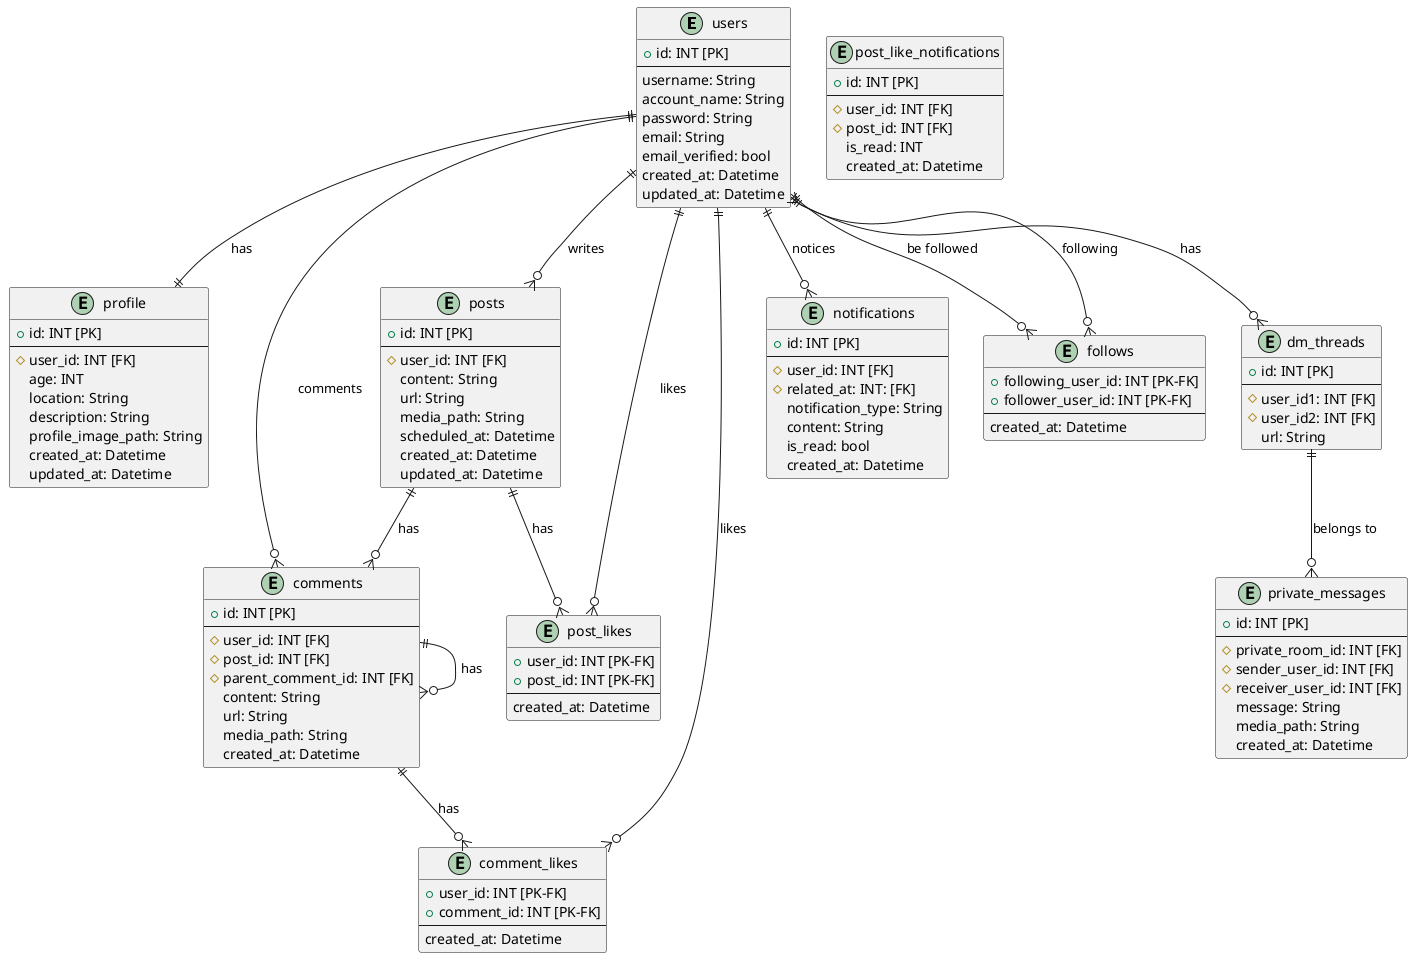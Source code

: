 @startuml er

Entity users{
    + id: INT [PK]
    --
    username: String
    account_name: String
    password: String
    email: String
    email_verified: bool
    created_at: Datetime
    updated_at: Datetime
}

Entity profile{
    + id: INT [PK]
    --
    # user_id: INT [FK]
    age: INT
    location: String
    description: String
    profile_image_path: String
    created_at: Datetime
    updated_at: Datetime
}

Entity posts{
    + id: INT [PK]
    --
    # user_id: INT [FK]
    content: String
    url: String
    media_path: String
    scheduled_at: Datetime
    created_at: Datetime
    updated_at: Datetime
}

Entity comments{
    + id: INT [PK]
    --
    # user_id: INT [FK]
    # post_id: INT [FK]
    # parent_comment_id: INT [FK]
    content: String
    url: String
    media_path: String
    created_at: Datetime
}

Entity post_likes{
    + user_id: INT [PK-FK]
    + post_id: INT [PK-FK]
    --
    created_at: Datetime
}

Entity comment_likes{
    + user_id: INT [PK-FK]
    + comment_id: INT [PK-FK]
    --
    created_at: Datetime
}

Entity notifications{
    + id: INT [PK]
    --
    # user_id: INT [FK]
    # related_at: INT: [FK]
    notification_type: String
    content: String
    is_read: bool
    created_at: Datetime
}

Entity follows{
    + following_user_id: INT [PK-FK]
    + follower_user_id: INT [PK-FK]
    --
    created_at: Datetime
}

Entity dm_threads{
    + id: INT [PK]
    --
    # user_id1: INT [FK]
    # user_id2: INT [FK]
    url: String
}

Entity private_messages{
    + id: INT [PK]
    --
    # private_room_id: INT [FK]
    # sender_user_id: INT [FK]
    # receiver_user_id: INT [FK]
    message: String
    media_path: String
    created_at: Datetime
}

Entity post_like_notifications{
    + id: INT [PK]
    --
    # user_id: INT [FK]
    # post_id: INT [FK]
    is_read: INT
    created_at: Datetime
}


users ||--o{ posts: writes
users ||--o{ comments: comments
posts ||--o{ comments: has
posts ||--o{ post_likes: has
comments ||--o{ comment_likes: has
comments ||--o{ comments: has
users ||--o{ follows: following
users ||--o{ follows: be followed
users ||--o{ notifications: notices
users ||--o{ post_likes: likes
users ||--o{ comment_likes: likes
users ||--|| profile: has
users }|--o{ dm_threads: has
dm_threads ||--o{ private_messages: belongs to 

@enduml